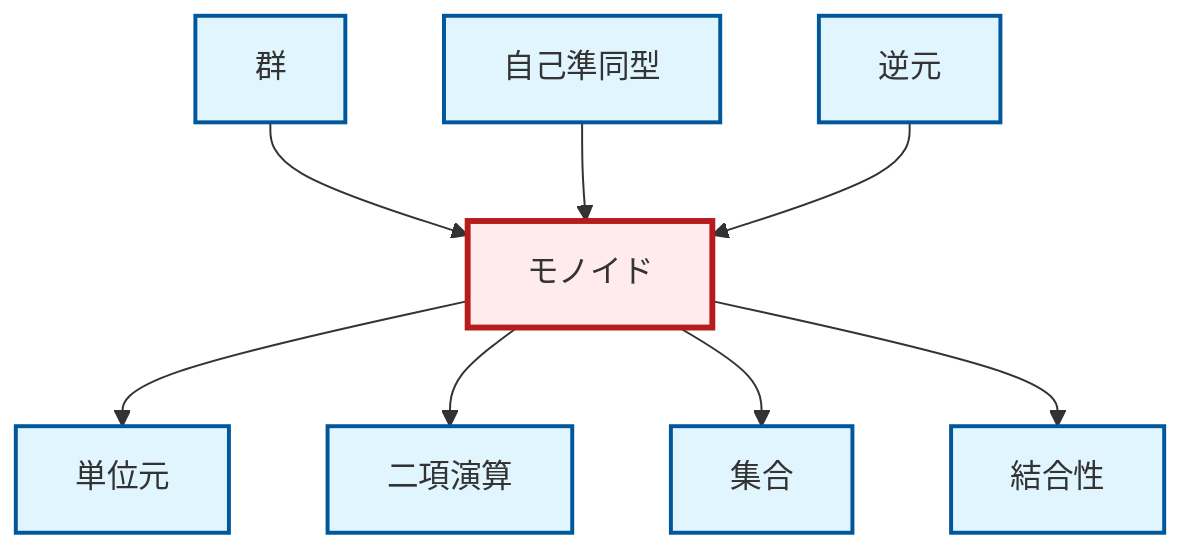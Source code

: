 graph TD
    classDef definition fill:#e1f5fe,stroke:#01579b,stroke-width:2px
    classDef theorem fill:#f3e5f5,stroke:#4a148c,stroke-width:2px
    classDef axiom fill:#fff3e0,stroke:#e65100,stroke-width:2px
    classDef example fill:#e8f5e9,stroke:#1b5e20,stroke-width:2px
    classDef current fill:#ffebee,stroke:#b71c1c,stroke-width:3px
    def-monoid["モノイド"]:::definition
    def-group["群"]:::definition
    def-inverse-element["逆元"]:::definition
    def-set["集合"]:::definition
    def-binary-operation["二項演算"]:::definition
    def-identity-element["単位元"]:::definition
    def-endomorphism["自己準同型"]:::definition
    def-associativity["結合性"]:::definition
    def-monoid --> def-identity-element
    def-monoid --> def-binary-operation
    def-monoid --> def-set
    def-group --> def-monoid
    def-monoid --> def-associativity
    def-endomorphism --> def-monoid
    def-inverse-element --> def-monoid
    class def-monoid current